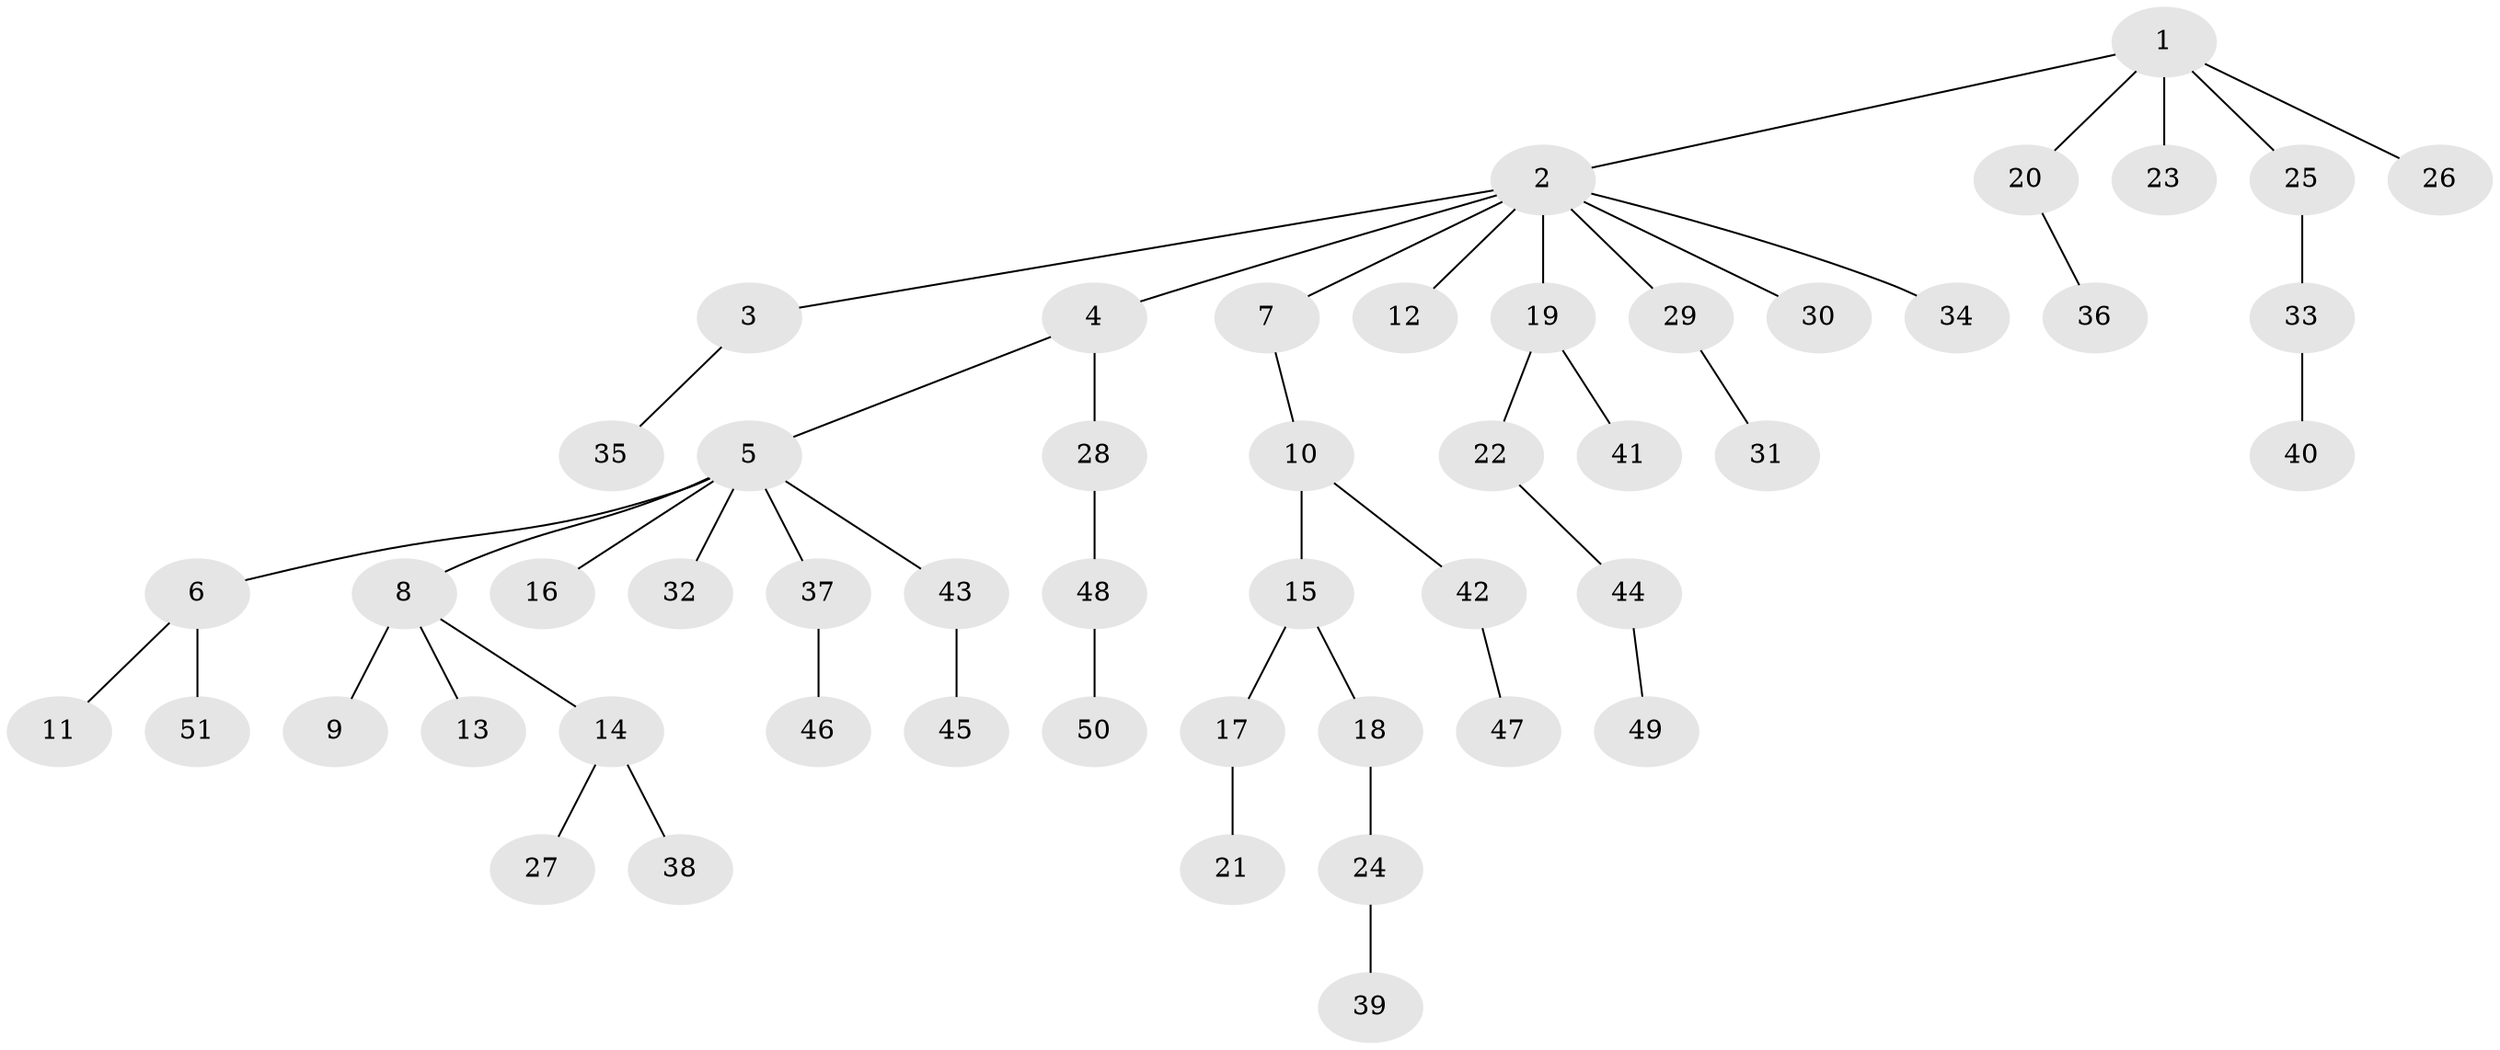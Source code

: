 // original degree distribution, {6: 0.011904761904761904, 10: 0.011904761904761904, 3: 0.11904761904761904, 8: 0.011904761904761904, 4: 0.047619047619047616, 2: 0.34523809523809523, 1: 0.4523809523809524}
// Generated by graph-tools (version 1.1) at 2025/51/03/04/25 22:51:43]
// undirected, 51 vertices, 50 edges
graph export_dot {
  node [color=gray90,style=filled];
  1;
  2;
  3;
  4;
  5;
  6;
  7;
  8;
  9;
  10;
  11;
  12;
  13;
  14;
  15;
  16;
  17;
  18;
  19;
  20;
  21;
  22;
  23;
  24;
  25;
  26;
  27;
  28;
  29;
  30;
  31;
  32;
  33;
  34;
  35;
  36;
  37;
  38;
  39;
  40;
  41;
  42;
  43;
  44;
  45;
  46;
  47;
  48;
  49;
  50;
  51;
  1 -- 2 [weight=1.0];
  1 -- 20 [weight=1.0];
  1 -- 23 [weight=1.0];
  1 -- 25 [weight=1.0];
  1 -- 26 [weight=1.0];
  2 -- 3 [weight=1.0];
  2 -- 4 [weight=1.0];
  2 -- 7 [weight=1.0];
  2 -- 12 [weight=1.0];
  2 -- 19 [weight=1.0];
  2 -- 29 [weight=1.0];
  2 -- 30 [weight=1.0];
  2 -- 34 [weight=1.0];
  3 -- 35 [weight=1.0];
  4 -- 5 [weight=1.0];
  4 -- 28 [weight=1.0];
  5 -- 6 [weight=1.0];
  5 -- 8 [weight=1.0];
  5 -- 16 [weight=1.0];
  5 -- 32 [weight=1.0];
  5 -- 37 [weight=1.0];
  5 -- 43 [weight=1.0];
  6 -- 11 [weight=1.0];
  6 -- 51 [weight=1.0];
  7 -- 10 [weight=1.0];
  8 -- 9 [weight=1.0];
  8 -- 13 [weight=1.0];
  8 -- 14 [weight=1.0];
  10 -- 15 [weight=1.0];
  10 -- 42 [weight=1.0];
  14 -- 27 [weight=1.0];
  14 -- 38 [weight=1.0];
  15 -- 17 [weight=1.0];
  15 -- 18 [weight=1.0];
  17 -- 21 [weight=1.0];
  18 -- 24 [weight=1.0];
  19 -- 22 [weight=1.0];
  19 -- 41 [weight=1.0];
  20 -- 36 [weight=1.0];
  22 -- 44 [weight=1.0];
  24 -- 39 [weight=1.0];
  25 -- 33 [weight=1.0];
  28 -- 48 [weight=1.0];
  29 -- 31 [weight=1.0];
  33 -- 40 [weight=1.0];
  37 -- 46 [weight=1.0];
  42 -- 47 [weight=1.0];
  43 -- 45 [weight=1.0];
  44 -- 49 [weight=1.0];
  48 -- 50 [weight=1.0];
}
